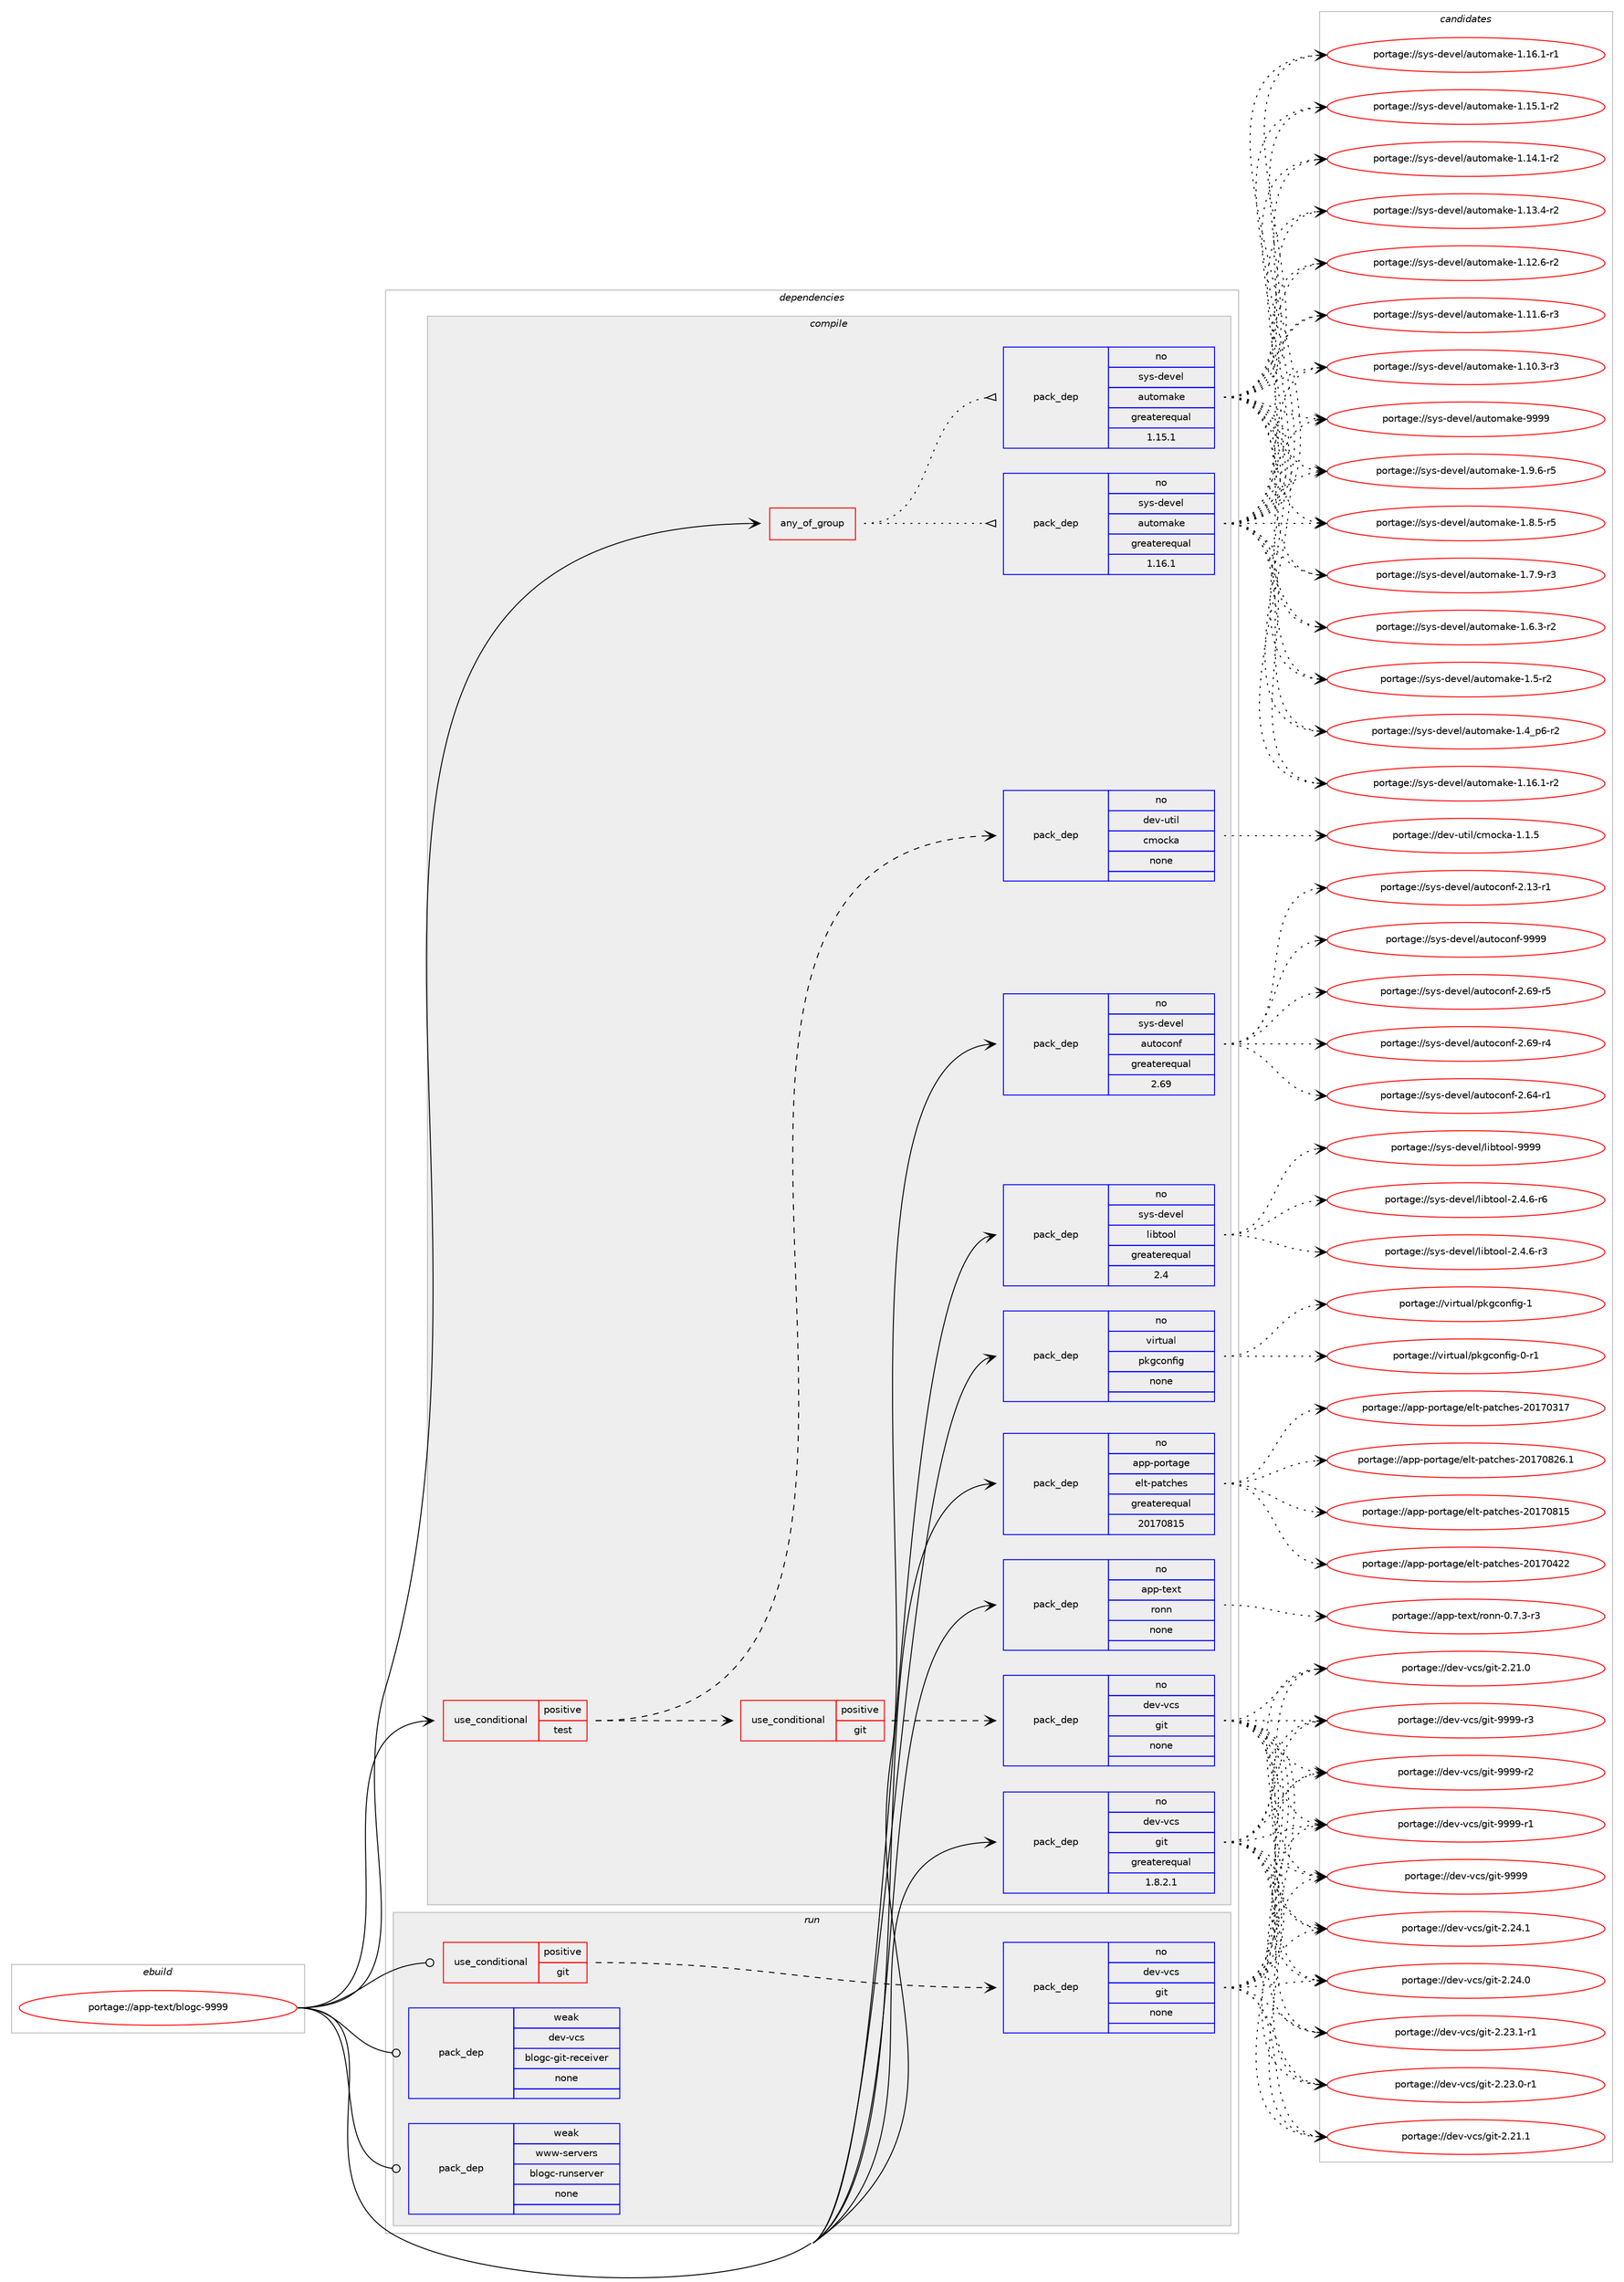 digraph prolog {

# *************
# Graph options
# *************

newrank=true;
concentrate=true;
compound=true;
graph [rankdir=LR,fontname=Helvetica,fontsize=10,ranksep=1.5];#, ranksep=2.5, nodesep=0.2];
edge  [arrowhead=vee];
node  [fontname=Helvetica,fontsize=10];

# **********
# The ebuild
# **********

subgraph cluster_leftcol {
color=gray;
rank=same;
label=<<i>ebuild</i>>;
id [label="portage://app-text/blogc-9999", color=red, width=4, href="../app-text/blogc-9999.svg"];
}

# ****************
# The dependencies
# ****************

subgraph cluster_midcol {
color=gray;
label=<<i>dependencies</i>>;
subgraph cluster_compile {
fillcolor="#eeeeee";
style=filled;
label=<<i>compile</i>>;
subgraph any7732 {
dependency599629 [label=<<TABLE BORDER="0" CELLBORDER="1" CELLSPACING="0" CELLPADDING="4"><TR><TD CELLPADDING="10">any_of_group</TD></TR></TABLE>>, shape=none, color=red];subgraph pack451006 {
dependency599630 [label=<<TABLE BORDER="0" CELLBORDER="1" CELLSPACING="0" CELLPADDING="4" WIDTH="220"><TR><TD ROWSPAN="6" CELLPADDING="30">pack_dep</TD></TR><TR><TD WIDTH="110">no</TD></TR><TR><TD>sys-devel</TD></TR><TR><TD>automake</TD></TR><TR><TD>greaterequal</TD></TR><TR><TD>1.16.1</TD></TR></TABLE>>, shape=none, color=blue];
}
dependency599629:e -> dependency599630:w [weight=20,style="dotted",arrowhead="oinv"];
subgraph pack451007 {
dependency599631 [label=<<TABLE BORDER="0" CELLBORDER="1" CELLSPACING="0" CELLPADDING="4" WIDTH="220"><TR><TD ROWSPAN="6" CELLPADDING="30">pack_dep</TD></TR><TR><TD WIDTH="110">no</TD></TR><TR><TD>sys-devel</TD></TR><TR><TD>automake</TD></TR><TR><TD>greaterequal</TD></TR><TR><TD>1.15.1</TD></TR></TABLE>>, shape=none, color=blue];
}
dependency599629:e -> dependency599631:w [weight=20,style="dotted",arrowhead="oinv"];
}
id:e -> dependency599629:w [weight=20,style="solid",arrowhead="vee"];
subgraph cond140625 {
dependency599632 [label=<<TABLE BORDER="0" CELLBORDER="1" CELLSPACING="0" CELLPADDING="4"><TR><TD ROWSPAN="3" CELLPADDING="10">use_conditional</TD></TR><TR><TD>positive</TD></TR><TR><TD>test</TD></TR></TABLE>>, shape=none, color=red];
subgraph cond140626 {
dependency599633 [label=<<TABLE BORDER="0" CELLBORDER="1" CELLSPACING="0" CELLPADDING="4"><TR><TD ROWSPAN="3" CELLPADDING="10">use_conditional</TD></TR><TR><TD>positive</TD></TR><TR><TD>git</TD></TR></TABLE>>, shape=none, color=red];
subgraph pack451008 {
dependency599634 [label=<<TABLE BORDER="0" CELLBORDER="1" CELLSPACING="0" CELLPADDING="4" WIDTH="220"><TR><TD ROWSPAN="6" CELLPADDING="30">pack_dep</TD></TR><TR><TD WIDTH="110">no</TD></TR><TR><TD>dev-vcs</TD></TR><TR><TD>git</TD></TR><TR><TD>none</TD></TR><TR><TD></TD></TR></TABLE>>, shape=none, color=blue];
}
dependency599633:e -> dependency599634:w [weight=20,style="dashed",arrowhead="vee"];
}
dependency599632:e -> dependency599633:w [weight=20,style="dashed",arrowhead="vee"];
subgraph pack451009 {
dependency599635 [label=<<TABLE BORDER="0" CELLBORDER="1" CELLSPACING="0" CELLPADDING="4" WIDTH="220"><TR><TD ROWSPAN="6" CELLPADDING="30">pack_dep</TD></TR><TR><TD WIDTH="110">no</TD></TR><TR><TD>dev-util</TD></TR><TR><TD>cmocka</TD></TR><TR><TD>none</TD></TR><TR><TD></TD></TR></TABLE>>, shape=none, color=blue];
}
dependency599632:e -> dependency599635:w [weight=20,style="dashed",arrowhead="vee"];
}
id:e -> dependency599632:w [weight=20,style="solid",arrowhead="vee"];
subgraph pack451010 {
dependency599636 [label=<<TABLE BORDER="0" CELLBORDER="1" CELLSPACING="0" CELLPADDING="4" WIDTH="220"><TR><TD ROWSPAN="6" CELLPADDING="30">pack_dep</TD></TR><TR><TD WIDTH="110">no</TD></TR><TR><TD>app-portage</TD></TR><TR><TD>elt-patches</TD></TR><TR><TD>greaterequal</TD></TR><TR><TD>20170815</TD></TR></TABLE>>, shape=none, color=blue];
}
id:e -> dependency599636:w [weight=20,style="solid",arrowhead="vee"];
subgraph pack451011 {
dependency599637 [label=<<TABLE BORDER="0" CELLBORDER="1" CELLSPACING="0" CELLPADDING="4" WIDTH="220"><TR><TD ROWSPAN="6" CELLPADDING="30">pack_dep</TD></TR><TR><TD WIDTH="110">no</TD></TR><TR><TD>app-text</TD></TR><TR><TD>ronn</TD></TR><TR><TD>none</TD></TR><TR><TD></TD></TR></TABLE>>, shape=none, color=blue];
}
id:e -> dependency599637:w [weight=20,style="solid",arrowhead="vee"];
subgraph pack451012 {
dependency599638 [label=<<TABLE BORDER="0" CELLBORDER="1" CELLSPACING="0" CELLPADDING="4" WIDTH="220"><TR><TD ROWSPAN="6" CELLPADDING="30">pack_dep</TD></TR><TR><TD WIDTH="110">no</TD></TR><TR><TD>dev-vcs</TD></TR><TR><TD>git</TD></TR><TR><TD>greaterequal</TD></TR><TR><TD>1.8.2.1</TD></TR></TABLE>>, shape=none, color=blue];
}
id:e -> dependency599638:w [weight=20,style="solid",arrowhead="vee"];
subgraph pack451013 {
dependency599639 [label=<<TABLE BORDER="0" CELLBORDER="1" CELLSPACING="0" CELLPADDING="4" WIDTH="220"><TR><TD ROWSPAN="6" CELLPADDING="30">pack_dep</TD></TR><TR><TD WIDTH="110">no</TD></TR><TR><TD>sys-devel</TD></TR><TR><TD>autoconf</TD></TR><TR><TD>greaterequal</TD></TR><TR><TD>2.69</TD></TR></TABLE>>, shape=none, color=blue];
}
id:e -> dependency599639:w [weight=20,style="solid",arrowhead="vee"];
subgraph pack451014 {
dependency599640 [label=<<TABLE BORDER="0" CELLBORDER="1" CELLSPACING="0" CELLPADDING="4" WIDTH="220"><TR><TD ROWSPAN="6" CELLPADDING="30">pack_dep</TD></TR><TR><TD WIDTH="110">no</TD></TR><TR><TD>sys-devel</TD></TR><TR><TD>libtool</TD></TR><TR><TD>greaterequal</TD></TR><TR><TD>2.4</TD></TR></TABLE>>, shape=none, color=blue];
}
id:e -> dependency599640:w [weight=20,style="solid",arrowhead="vee"];
subgraph pack451015 {
dependency599641 [label=<<TABLE BORDER="0" CELLBORDER="1" CELLSPACING="0" CELLPADDING="4" WIDTH="220"><TR><TD ROWSPAN="6" CELLPADDING="30">pack_dep</TD></TR><TR><TD WIDTH="110">no</TD></TR><TR><TD>virtual</TD></TR><TR><TD>pkgconfig</TD></TR><TR><TD>none</TD></TR><TR><TD></TD></TR></TABLE>>, shape=none, color=blue];
}
id:e -> dependency599641:w [weight=20,style="solid",arrowhead="vee"];
}
subgraph cluster_compileandrun {
fillcolor="#eeeeee";
style=filled;
label=<<i>compile and run</i>>;
}
subgraph cluster_run {
fillcolor="#eeeeee";
style=filled;
label=<<i>run</i>>;
subgraph cond140627 {
dependency599642 [label=<<TABLE BORDER="0" CELLBORDER="1" CELLSPACING="0" CELLPADDING="4"><TR><TD ROWSPAN="3" CELLPADDING="10">use_conditional</TD></TR><TR><TD>positive</TD></TR><TR><TD>git</TD></TR></TABLE>>, shape=none, color=red];
subgraph pack451016 {
dependency599643 [label=<<TABLE BORDER="0" CELLBORDER="1" CELLSPACING="0" CELLPADDING="4" WIDTH="220"><TR><TD ROWSPAN="6" CELLPADDING="30">pack_dep</TD></TR><TR><TD WIDTH="110">no</TD></TR><TR><TD>dev-vcs</TD></TR><TR><TD>git</TD></TR><TR><TD>none</TD></TR><TR><TD></TD></TR></TABLE>>, shape=none, color=blue];
}
dependency599642:e -> dependency599643:w [weight=20,style="dashed",arrowhead="vee"];
}
id:e -> dependency599642:w [weight=20,style="solid",arrowhead="odot"];
subgraph pack451017 {
dependency599644 [label=<<TABLE BORDER="0" CELLBORDER="1" CELLSPACING="0" CELLPADDING="4" WIDTH="220"><TR><TD ROWSPAN="6" CELLPADDING="30">pack_dep</TD></TR><TR><TD WIDTH="110">weak</TD></TR><TR><TD>dev-vcs</TD></TR><TR><TD>blogc-git-receiver</TD></TR><TR><TD>none</TD></TR><TR><TD></TD></TR></TABLE>>, shape=none, color=blue];
}
id:e -> dependency599644:w [weight=20,style="solid",arrowhead="odot"];
subgraph pack451018 {
dependency599645 [label=<<TABLE BORDER="0" CELLBORDER="1" CELLSPACING="0" CELLPADDING="4" WIDTH="220"><TR><TD ROWSPAN="6" CELLPADDING="30">pack_dep</TD></TR><TR><TD WIDTH="110">weak</TD></TR><TR><TD>www-servers</TD></TR><TR><TD>blogc-runserver</TD></TR><TR><TD>none</TD></TR><TR><TD></TD></TR></TABLE>>, shape=none, color=blue];
}
id:e -> dependency599645:w [weight=20,style="solid",arrowhead="odot"];
}
}

# **************
# The candidates
# **************

subgraph cluster_choices {
rank=same;
color=gray;
label=<<i>candidates</i>>;

subgraph choice451006 {
color=black;
nodesep=1;
choice115121115451001011181011084797117116111109971071014557575757 [label="portage://sys-devel/automake-9999", color=red, width=4,href="../sys-devel/automake-9999.svg"];
choice115121115451001011181011084797117116111109971071014549465746544511453 [label="portage://sys-devel/automake-1.9.6-r5", color=red, width=4,href="../sys-devel/automake-1.9.6-r5.svg"];
choice115121115451001011181011084797117116111109971071014549465646534511453 [label="portage://sys-devel/automake-1.8.5-r5", color=red, width=4,href="../sys-devel/automake-1.8.5-r5.svg"];
choice115121115451001011181011084797117116111109971071014549465546574511451 [label="portage://sys-devel/automake-1.7.9-r3", color=red, width=4,href="../sys-devel/automake-1.7.9-r3.svg"];
choice115121115451001011181011084797117116111109971071014549465446514511450 [label="portage://sys-devel/automake-1.6.3-r2", color=red, width=4,href="../sys-devel/automake-1.6.3-r2.svg"];
choice11512111545100101118101108479711711611110997107101454946534511450 [label="portage://sys-devel/automake-1.5-r2", color=red, width=4,href="../sys-devel/automake-1.5-r2.svg"];
choice115121115451001011181011084797117116111109971071014549465295112544511450 [label="portage://sys-devel/automake-1.4_p6-r2", color=red, width=4,href="../sys-devel/automake-1.4_p6-r2.svg"];
choice11512111545100101118101108479711711611110997107101454946495446494511450 [label="portage://sys-devel/automake-1.16.1-r2", color=red, width=4,href="../sys-devel/automake-1.16.1-r2.svg"];
choice11512111545100101118101108479711711611110997107101454946495446494511449 [label="portage://sys-devel/automake-1.16.1-r1", color=red, width=4,href="../sys-devel/automake-1.16.1-r1.svg"];
choice11512111545100101118101108479711711611110997107101454946495346494511450 [label="portage://sys-devel/automake-1.15.1-r2", color=red, width=4,href="../sys-devel/automake-1.15.1-r2.svg"];
choice11512111545100101118101108479711711611110997107101454946495246494511450 [label="portage://sys-devel/automake-1.14.1-r2", color=red, width=4,href="../sys-devel/automake-1.14.1-r2.svg"];
choice11512111545100101118101108479711711611110997107101454946495146524511450 [label="portage://sys-devel/automake-1.13.4-r2", color=red, width=4,href="../sys-devel/automake-1.13.4-r2.svg"];
choice11512111545100101118101108479711711611110997107101454946495046544511450 [label="portage://sys-devel/automake-1.12.6-r2", color=red, width=4,href="../sys-devel/automake-1.12.6-r2.svg"];
choice11512111545100101118101108479711711611110997107101454946494946544511451 [label="portage://sys-devel/automake-1.11.6-r3", color=red, width=4,href="../sys-devel/automake-1.11.6-r3.svg"];
choice11512111545100101118101108479711711611110997107101454946494846514511451 [label="portage://sys-devel/automake-1.10.3-r3", color=red, width=4,href="../sys-devel/automake-1.10.3-r3.svg"];
dependency599630:e -> choice115121115451001011181011084797117116111109971071014557575757:w [style=dotted,weight="100"];
dependency599630:e -> choice115121115451001011181011084797117116111109971071014549465746544511453:w [style=dotted,weight="100"];
dependency599630:e -> choice115121115451001011181011084797117116111109971071014549465646534511453:w [style=dotted,weight="100"];
dependency599630:e -> choice115121115451001011181011084797117116111109971071014549465546574511451:w [style=dotted,weight="100"];
dependency599630:e -> choice115121115451001011181011084797117116111109971071014549465446514511450:w [style=dotted,weight="100"];
dependency599630:e -> choice11512111545100101118101108479711711611110997107101454946534511450:w [style=dotted,weight="100"];
dependency599630:e -> choice115121115451001011181011084797117116111109971071014549465295112544511450:w [style=dotted,weight="100"];
dependency599630:e -> choice11512111545100101118101108479711711611110997107101454946495446494511450:w [style=dotted,weight="100"];
dependency599630:e -> choice11512111545100101118101108479711711611110997107101454946495446494511449:w [style=dotted,weight="100"];
dependency599630:e -> choice11512111545100101118101108479711711611110997107101454946495346494511450:w [style=dotted,weight="100"];
dependency599630:e -> choice11512111545100101118101108479711711611110997107101454946495246494511450:w [style=dotted,weight="100"];
dependency599630:e -> choice11512111545100101118101108479711711611110997107101454946495146524511450:w [style=dotted,weight="100"];
dependency599630:e -> choice11512111545100101118101108479711711611110997107101454946495046544511450:w [style=dotted,weight="100"];
dependency599630:e -> choice11512111545100101118101108479711711611110997107101454946494946544511451:w [style=dotted,weight="100"];
dependency599630:e -> choice11512111545100101118101108479711711611110997107101454946494846514511451:w [style=dotted,weight="100"];
}
subgraph choice451007 {
color=black;
nodesep=1;
choice115121115451001011181011084797117116111109971071014557575757 [label="portage://sys-devel/automake-9999", color=red, width=4,href="../sys-devel/automake-9999.svg"];
choice115121115451001011181011084797117116111109971071014549465746544511453 [label="portage://sys-devel/automake-1.9.6-r5", color=red, width=4,href="../sys-devel/automake-1.9.6-r5.svg"];
choice115121115451001011181011084797117116111109971071014549465646534511453 [label="portage://sys-devel/automake-1.8.5-r5", color=red, width=4,href="../sys-devel/automake-1.8.5-r5.svg"];
choice115121115451001011181011084797117116111109971071014549465546574511451 [label="portage://sys-devel/automake-1.7.9-r3", color=red, width=4,href="../sys-devel/automake-1.7.9-r3.svg"];
choice115121115451001011181011084797117116111109971071014549465446514511450 [label="portage://sys-devel/automake-1.6.3-r2", color=red, width=4,href="../sys-devel/automake-1.6.3-r2.svg"];
choice11512111545100101118101108479711711611110997107101454946534511450 [label="portage://sys-devel/automake-1.5-r2", color=red, width=4,href="../sys-devel/automake-1.5-r2.svg"];
choice115121115451001011181011084797117116111109971071014549465295112544511450 [label="portage://sys-devel/automake-1.4_p6-r2", color=red, width=4,href="../sys-devel/automake-1.4_p6-r2.svg"];
choice11512111545100101118101108479711711611110997107101454946495446494511450 [label="portage://sys-devel/automake-1.16.1-r2", color=red, width=4,href="../sys-devel/automake-1.16.1-r2.svg"];
choice11512111545100101118101108479711711611110997107101454946495446494511449 [label="portage://sys-devel/automake-1.16.1-r1", color=red, width=4,href="../sys-devel/automake-1.16.1-r1.svg"];
choice11512111545100101118101108479711711611110997107101454946495346494511450 [label="portage://sys-devel/automake-1.15.1-r2", color=red, width=4,href="../sys-devel/automake-1.15.1-r2.svg"];
choice11512111545100101118101108479711711611110997107101454946495246494511450 [label="portage://sys-devel/automake-1.14.1-r2", color=red, width=4,href="../sys-devel/automake-1.14.1-r2.svg"];
choice11512111545100101118101108479711711611110997107101454946495146524511450 [label="portage://sys-devel/automake-1.13.4-r2", color=red, width=4,href="../sys-devel/automake-1.13.4-r2.svg"];
choice11512111545100101118101108479711711611110997107101454946495046544511450 [label="portage://sys-devel/automake-1.12.6-r2", color=red, width=4,href="../sys-devel/automake-1.12.6-r2.svg"];
choice11512111545100101118101108479711711611110997107101454946494946544511451 [label="portage://sys-devel/automake-1.11.6-r3", color=red, width=4,href="../sys-devel/automake-1.11.6-r3.svg"];
choice11512111545100101118101108479711711611110997107101454946494846514511451 [label="portage://sys-devel/automake-1.10.3-r3", color=red, width=4,href="../sys-devel/automake-1.10.3-r3.svg"];
dependency599631:e -> choice115121115451001011181011084797117116111109971071014557575757:w [style=dotted,weight="100"];
dependency599631:e -> choice115121115451001011181011084797117116111109971071014549465746544511453:w [style=dotted,weight="100"];
dependency599631:e -> choice115121115451001011181011084797117116111109971071014549465646534511453:w [style=dotted,weight="100"];
dependency599631:e -> choice115121115451001011181011084797117116111109971071014549465546574511451:w [style=dotted,weight="100"];
dependency599631:e -> choice115121115451001011181011084797117116111109971071014549465446514511450:w [style=dotted,weight="100"];
dependency599631:e -> choice11512111545100101118101108479711711611110997107101454946534511450:w [style=dotted,weight="100"];
dependency599631:e -> choice115121115451001011181011084797117116111109971071014549465295112544511450:w [style=dotted,weight="100"];
dependency599631:e -> choice11512111545100101118101108479711711611110997107101454946495446494511450:w [style=dotted,weight="100"];
dependency599631:e -> choice11512111545100101118101108479711711611110997107101454946495446494511449:w [style=dotted,weight="100"];
dependency599631:e -> choice11512111545100101118101108479711711611110997107101454946495346494511450:w [style=dotted,weight="100"];
dependency599631:e -> choice11512111545100101118101108479711711611110997107101454946495246494511450:w [style=dotted,weight="100"];
dependency599631:e -> choice11512111545100101118101108479711711611110997107101454946495146524511450:w [style=dotted,weight="100"];
dependency599631:e -> choice11512111545100101118101108479711711611110997107101454946495046544511450:w [style=dotted,weight="100"];
dependency599631:e -> choice11512111545100101118101108479711711611110997107101454946494946544511451:w [style=dotted,weight="100"];
dependency599631:e -> choice11512111545100101118101108479711711611110997107101454946494846514511451:w [style=dotted,weight="100"];
}
subgraph choice451008 {
color=black;
nodesep=1;
choice10010111845118991154710310511645575757574511451 [label="portage://dev-vcs/git-9999-r3", color=red, width=4,href="../dev-vcs/git-9999-r3.svg"];
choice10010111845118991154710310511645575757574511450 [label="portage://dev-vcs/git-9999-r2", color=red, width=4,href="../dev-vcs/git-9999-r2.svg"];
choice10010111845118991154710310511645575757574511449 [label="portage://dev-vcs/git-9999-r1", color=red, width=4,href="../dev-vcs/git-9999-r1.svg"];
choice1001011184511899115471031051164557575757 [label="portage://dev-vcs/git-9999", color=red, width=4,href="../dev-vcs/git-9999.svg"];
choice10010111845118991154710310511645504650524649 [label="portage://dev-vcs/git-2.24.1", color=red, width=4,href="../dev-vcs/git-2.24.1.svg"];
choice10010111845118991154710310511645504650524648 [label="portage://dev-vcs/git-2.24.0", color=red, width=4,href="../dev-vcs/git-2.24.0.svg"];
choice100101118451189911547103105116455046505146494511449 [label="portage://dev-vcs/git-2.23.1-r1", color=red, width=4,href="../dev-vcs/git-2.23.1-r1.svg"];
choice100101118451189911547103105116455046505146484511449 [label="portage://dev-vcs/git-2.23.0-r1", color=red, width=4,href="../dev-vcs/git-2.23.0-r1.svg"];
choice10010111845118991154710310511645504650494649 [label="portage://dev-vcs/git-2.21.1", color=red, width=4,href="../dev-vcs/git-2.21.1.svg"];
choice10010111845118991154710310511645504650494648 [label="portage://dev-vcs/git-2.21.0", color=red, width=4,href="../dev-vcs/git-2.21.0.svg"];
dependency599634:e -> choice10010111845118991154710310511645575757574511451:w [style=dotted,weight="100"];
dependency599634:e -> choice10010111845118991154710310511645575757574511450:w [style=dotted,weight="100"];
dependency599634:e -> choice10010111845118991154710310511645575757574511449:w [style=dotted,weight="100"];
dependency599634:e -> choice1001011184511899115471031051164557575757:w [style=dotted,weight="100"];
dependency599634:e -> choice10010111845118991154710310511645504650524649:w [style=dotted,weight="100"];
dependency599634:e -> choice10010111845118991154710310511645504650524648:w [style=dotted,weight="100"];
dependency599634:e -> choice100101118451189911547103105116455046505146494511449:w [style=dotted,weight="100"];
dependency599634:e -> choice100101118451189911547103105116455046505146484511449:w [style=dotted,weight="100"];
dependency599634:e -> choice10010111845118991154710310511645504650494649:w [style=dotted,weight="100"];
dependency599634:e -> choice10010111845118991154710310511645504650494648:w [style=dotted,weight="100"];
}
subgraph choice451009 {
color=black;
nodesep=1;
choice1001011184511711610510847991091119910797454946494653 [label="portage://dev-util/cmocka-1.1.5", color=red, width=4,href="../dev-util/cmocka-1.1.5.svg"];
dependency599635:e -> choice1001011184511711610510847991091119910797454946494653:w [style=dotted,weight="100"];
}
subgraph choice451010 {
color=black;
nodesep=1;
choice971121124511211111411697103101471011081164511297116991041011154550484955485650544649 [label="portage://app-portage/elt-patches-20170826.1", color=red, width=4,href="../app-portage/elt-patches-20170826.1.svg"];
choice97112112451121111141169710310147101108116451129711699104101115455048495548564953 [label="portage://app-portage/elt-patches-20170815", color=red, width=4,href="../app-portage/elt-patches-20170815.svg"];
choice97112112451121111141169710310147101108116451129711699104101115455048495548525050 [label="portage://app-portage/elt-patches-20170422", color=red, width=4,href="../app-portage/elt-patches-20170422.svg"];
choice97112112451121111141169710310147101108116451129711699104101115455048495548514955 [label="portage://app-portage/elt-patches-20170317", color=red, width=4,href="../app-portage/elt-patches-20170317.svg"];
dependency599636:e -> choice971121124511211111411697103101471011081164511297116991041011154550484955485650544649:w [style=dotted,weight="100"];
dependency599636:e -> choice97112112451121111141169710310147101108116451129711699104101115455048495548564953:w [style=dotted,weight="100"];
dependency599636:e -> choice97112112451121111141169710310147101108116451129711699104101115455048495548525050:w [style=dotted,weight="100"];
dependency599636:e -> choice97112112451121111141169710310147101108116451129711699104101115455048495548514955:w [style=dotted,weight="100"];
}
subgraph choice451011 {
color=black;
nodesep=1;
choice9711211245116101120116471141111101104548465546514511451 [label="portage://app-text/ronn-0.7.3-r3", color=red, width=4,href="../app-text/ronn-0.7.3-r3.svg"];
dependency599637:e -> choice9711211245116101120116471141111101104548465546514511451:w [style=dotted,weight="100"];
}
subgraph choice451012 {
color=black;
nodesep=1;
choice10010111845118991154710310511645575757574511451 [label="portage://dev-vcs/git-9999-r3", color=red, width=4,href="../dev-vcs/git-9999-r3.svg"];
choice10010111845118991154710310511645575757574511450 [label="portage://dev-vcs/git-9999-r2", color=red, width=4,href="../dev-vcs/git-9999-r2.svg"];
choice10010111845118991154710310511645575757574511449 [label="portage://dev-vcs/git-9999-r1", color=red, width=4,href="../dev-vcs/git-9999-r1.svg"];
choice1001011184511899115471031051164557575757 [label="portage://dev-vcs/git-9999", color=red, width=4,href="../dev-vcs/git-9999.svg"];
choice10010111845118991154710310511645504650524649 [label="portage://dev-vcs/git-2.24.1", color=red, width=4,href="../dev-vcs/git-2.24.1.svg"];
choice10010111845118991154710310511645504650524648 [label="portage://dev-vcs/git-2.24.0", color=red, width=4,href="../dev-vcs/git-2.24.0.svg"];
choice100101118451189911547103105116455046505146494511449 [label="portage://dev-vcs/git-2.23.1-r1", color=red, width=4,href="../dev-vcs/git-2.23.1-r1.svg"];
choice100101118451189911547103105116455046505146484511449 [label="portage://dev-vcs/git-2.23.0-r1", color=red, width=4,href="../dev-vcs/git-2.23.0-r1.svg"];
choice10010111845118991154710310511645504650494649 [label="portage://dev-vcs/git-2.21.1", color=red, width=4,href="../dev-vcs/git-2.21.1.svg"];
choice10010111845118991154710310511645504650494648 [label="portage://dev-vcs/git-2.21.0", color=red, width=4,href="../dev-vcs/git-2.21.0.svg"];
dependency599638:e -> choice10010111845118991154710310511645575757574511451:w [style=dotted,weight="100"];
dependency599638:e -> choice10010111845118991154710310511645575757574511450:w [style=dotted,weight="100"];
dependency599638:e -> choice10010111845118991154710310511645575757574511449:w [style=dotted,weight="100"];
dependency599638:e -> choice1001011184511899115471031051164557575757:w [style=dotted,weight="100"];
dependency599638:e -> choice10010111845118991154710310511645504650524649:w [style=dotted,weight="100"];
dependency599638:e -> choice10010111845118991154710310511645504650524648:w [style=dotted,weight="100"];
dependency599638:e -> choice100101118451189911547103105116455046505146494511449:w [style=dotted,weight="100"];
dependency599638:e -> choice100101118451189911547103105116455046505146484511449:w [style=dotted,weight="100"];
dependency599638:e -> choice10010111845118991154710310511645504650494649:w [style=dotted,weight="100"];
dependency599638:e -> choice10010111845118991154710310511645504650494648:w [style=dotted,weight="100"];
}
subgraph choice451013 {
color=black;
nodesep=1;
choice115121115451001011181011084797117116111991111101024557575757 [label="portage://sys-devel/autoconf-9999", color=red, width=4,href="../sys-devel/autoconf-9999.svg"];
choice1151211154510010111810110847971171161119911111010245504654574511453 [label="portage://sys-devel/autoconf-2.69-r5", color=red, width=4,href="../sys-devel/autoconf-2.69-r5.svg"];
choice1151211154510010111810110847971171161119911111010245504654574511452 [label="portage://sys-devel/autoconf-2.69-r4", color=red, width=4,href="../sys-devel/autoconf-2.69-r4.svg"];
choice1151211154510010111810110847971171161119911111010245504654524511449 [label="portage://sys-devel/autoconf-2.64-r1", color=red, width=4,href="../sys-devel/autoconf-2.64-r1.svg"];
choice1151211154510010111810110847971171161119911111010245504649514511449 [label="portage://sys-devel/autoconf-2.13-r1", color=red, width=4,href="../sys-devel/autoconf-2.13-r1.svg"];
dependency599639:e -> choice115121115451001011181011084797117116111991111101024557575757:w [style=dotted,weight="100"];
dependency599639:e -> choice1151211154510010111810110847971171161119911111010245504654574511453:w [style=dotted,weight="100"];
dependency599639:e -> choice1151211154510010111810110847971171161119911111010245504654574511452:w [style=dotted,weight="100"];
dependency599639:e -> choice1151211154510010111810110847971171161119911111010245504654524511449:w [style=dotted,weight="100"];
dependency599639:e -> choice1151211154510010111810110847971171161119911111010245504649514511449:w [style=dotted,weight="100"];
}
subgraph choice451014 {
color=black;
nodesep=1;
choice1151211154510010111810110847108105981161111111084557575757 [label="portage://sys-devel/libtool-9999", color=red, width=4,href="../sys-devel/libtool-9999.svg"];
choice1151211154510010111810110847108105981161111111084550465246544511454 [label="portage://sys-devel/libtool-2.4.6-r6", color=red, width=4,href="../sys-devel/libtool-2.4.6-r6.svg"];
choice1151211154510010111810110847108105981161111111084550465246544511451 [label="portage://sys-devel/libtool-2.4.6-r3", color=red, width=4,href="../sys-devel/libtool-2.4.6-r3.svg"];
dependency599640:e -> choice1151211154510010111810110847108105981161111111084557575757:w [style=dotted,weight="100"];
dependency599640:e -> choice1151211154510010111810110847108105981161111111084550465246544511454:w [style=dotted,weight="100"];
dependency599640:e -> choice1151211154510010111810110847108105981161111111084550465246544511451:w [style=dotted,weight="100"];
}
subgraph choice451015 {
color=black;
nodesep=1;
choice1181051141161179710847112107103991111101021051034549 [label="portage://virtual/pkgconfig-1", color=red, width=4,href="../virtual/pkgconfig-1.svg"];
choice11810511411611797108471121071039911111010210510345484511449 [label="portage://virtual/pkgconfig-0-r1", color=red, width=4,href="../virtual/pkgconfig-0-r1.svg"];
dependency599641:e -> choice1181051141161179710847112107103991111101021051034549:w [style=dotted,weight="100"];
dependency599641:e -> choice11810511411611797108471121071039911111010210510345484511449:w [style=dotted,weight="100"];
}
subgraph choice451016 {
color=black;
nodesep=1;
choice10010111845118991154710310511645575757574511451 [label="portage://dev-vcs/git-9999-r3", color=red, width=4,href="../dev-vcs/git-9999-r3.svg"];
choice10010111845118991154710310511645575757574511450 [label="portage://dev-vcs/git-9999-r2", color=red, width=4,href="../dev-vcs/git-9999-r2.svg"];
choice10010111845118991154710310511645575757574511449 [label="portage://dev-vcs/git-9999-r1", color=red, width=4,href="../dev-vcs/git-9999-r1.svg"];
choice1001011184511899115471031051164557575757 [label="portage://dev-vcs/git-9999", color=red, width=4,href="../dev-vcs/git-9999.svg"];
choice10010111845118991154710310511645504650524649 [label="portage://dev-vcs/git-2.24.1", color=red, width=4,href="../dev-vcs/git-2.24.1.svg"];
choice10010111845118991154710310511645504650524648 [label="portage://dev-vcs/git-2.24.0", color=red, width=4,href="../dev-vcs/git-2.24.0.svg"];
choice100101118451189911547103105116455046505146494511449 [label="portage://dev-vcs/git-2.23.1-r1", color=red, width=4,href="../dev-vcs/git-2.23.1-r1.svg"];
choice100101118451189911547103105116455046505146484511449 [label="portage://dev-vcs/git-2.23.0-r1", color=red, width=4,href="../dev-vcs/git-2.23.0-r1.svg"];
choice10010111845118991154710310511645504650494649 [label="portage://dev-vcs/git-2.21.1", color=red, width=4,href="../dev-vcs/git-2.21.1.svg"];
choice10010111845118991154710310511645504650494648 [label="portage://dev-vcs/git-2.21.0", color=red, width=4,href="../dev-vcs/git-2.21.0.svg"];
dependency599643:e -> choice10010111845118991154710310511645575757574511451:w [style=dotted,weight="100"];
dependency599643:e -> choice10010111845118991154710310511645575757574511450:w [style=dotted,weight="100"];
dependency599643:e -> choice10010111845118991154710310511645575757574511449:w [style=dotted,weight="100"];
dependency599643:e -> choice1001011184511899115471031051164557575757:w [style=dotted,weight="100"];
dependency599643:e -> choice10010111845118991154710310511645504650524649:w [style=dotted,weight="100"];
dependency599643:e -> choice10010111845118991154710310511645504650524648:w [style=dotted,weight="100"];
dependency599643:e -> choice100101118451189911547103105116455046505146494511449:w [style=dotted,weight="100"];
dependency599643:e -> choice100101118451189911547103105116455046505146484511449:w [style=dotted,weight="100"];
dependency599643:e -> choice10010111845118991154710310511645504650494649:w [style=dotted,weight="100"];
dependency599643:e -> choice10010111845118991154710310511645504650494648:w [style=dotted,weight="100"];
}
subgraph choice451017 {
color=black;
nodesep=1;
}
subgraph choice451018 {
color=black;
nodesep=1;
}
}

}
